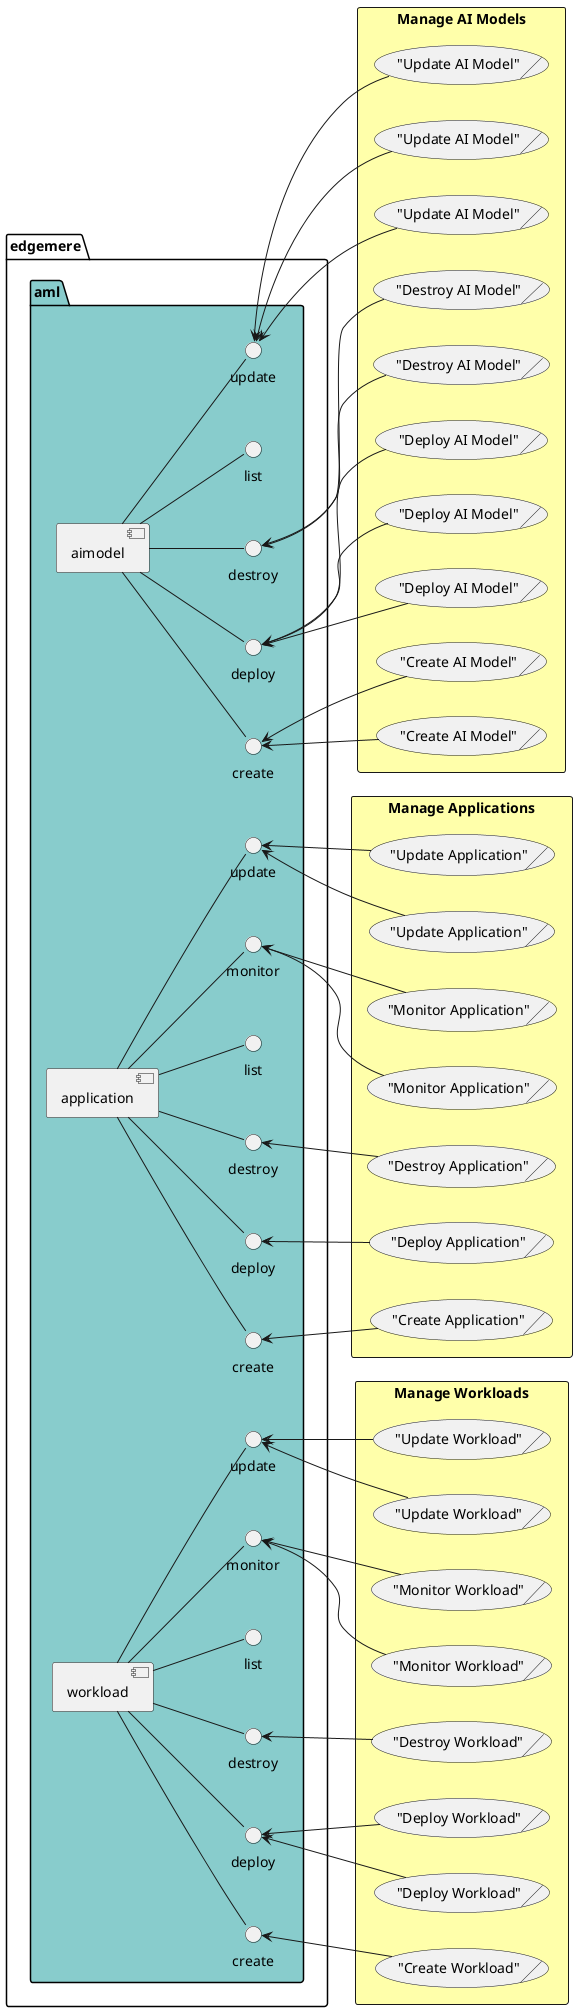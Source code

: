 @startuml
left to right direction


    package "edgemere" as edgemere {
package "aml" as edgemereaml #88cccc {
 component "aimodel" as edgemereamlaimodel
 interface "create" as edgemereamlaimodelcreate
edgemereamlaimodel -- edgemereamlaimodelcreate
}
}

    
    package "edgemere" as edgemere {
package "aml" as edgemereaml #88cccc {
 component "aimodel" as edgemereamlaimodel
 interface "deploy" as edgemereamlaimodeldeploy
edgemereamlaimodel -- edgemereamlaimodeldeploy
}
}

    
    package "edgemere" as edgemere {
package "aml" as edgemereaml #88cccc {
 component "aimodel" as edgemereamlaimodel
 interface "destroy" as edgemereamlaimodeldestroy
edgemereamlaimodel -- edgemereamlaimodeldestroy
}
}

    
    package "edgemere" as edgemere {
package "aml" as edgemereaml #88cccc {
 component "aimodel" as edgemereamlaimodel
 interface "list" as edgemereamlaimodellist
edgemereamlaimodel -- edgemereamlaimodellist
}
}

    
    package "edgemere" as edgemere {
package "aml" as edgemereaml #88cccc {
 component "aimodel" as edgemereamlaimodel
 interface "update" as edgemereamlaimodelupdate
edgemereamlaimodel -- edgemereamlaimodelupdate
}
}

    
    package "edgemere" as edgemere {
package "aml" as edgemereaml #88cccc {
 component "application" as edgemereamlapplication
 interface "create" as edgemereamlapplicationcreate
edgemereamlapplication -- edgemereamlapplicationcreate
}
}

    
    package "edgemere" as edgemere {
package "aml" as edgemereaml #88cccc {
 component "application" as edgemereamlapplication
 interface "deploy" as edgemereamlapplicationdeploy
edgemereamlapplication -- edgemereamlapplicationdeploy
}
}

    
    package "edgemere" as edgemere {
package "aml" as edgemereaml #88cccc {
 component "application" as edgemereamlapplication
 interface "destroy" as edgemereamlapplicationdestroy
edgemereamlapplication -- edgemereamlapplicationdestroy
}
}

    
    package "edgemere" as edgemere {
package "aml" as edgemereaml #88cccc {
 component "application" as edgemereamlapplication
 interface "list" as edgemereamlapplicationlist
edgemereamlapplication -- edgemereamlapplicationlist
}
}

    
    package "edgemere" as edgemere {
package "aml" as edgemereaml #88cccc {
 component "application" as edgemereamlapplication
 interface "monitor" as edgemereamlapplicationmonitor
edgemereamlapplication -- edgemereamlapplicationmonitor
}
}

    
    package "edgemere" as edgemere {
package "aml" as edgemereaml #88cccc {
 component "application" as edgemereamlapplication
 interface "update" as edgemereamlapplicationupdate
edgemereamlapplication -- edgemereamlapplicationupdate
}
}

    
    package "edgemere" as edgemere {
package "aml" as edgemereaml #88cccc {
 component "workload" as edgemereamlworkload
 interface "create" as edgemereamlworkloadcreate
edgemereamlworkload -- edgemereamlworkloadcreate
}
}

    
    package "edgemere" as edgemere {
package "aml" as edgemereaml #88cccc {
 component "workload" as edgemereamlworkload
 interface "deploy" as edgemereamlworkloaddeploy
edgemereamlworkload -- edgemereamlworkloaddeploy
}
}

    
    package "edgemere" as edgemere {
package "aml" as edgemereaml #88cccc {
 component "workload" as edgemereamlworkload
 interface "destroy" as edgemereamlworkloaddestroy
edgemereamlworkload -- edgemereamlworkloaddestroy
}
}

    
    package "edgemere" as edgemere {
package "aml" as edgemereaml #88cccc {
 component "workload" as edgemereamlworkload
 interface "list" as edgemereamlworkloadlist
edgemereamlworkload -- edgemereamlworkloadlist
}
}

    
    package "edgemere" as edgemere {
package "aml" as edgemereaml #88cccc {
 component "workload" as edgemereamlworkload
 interface "monitor" as edgemereamlworkloadmonitor
edgemereamlworkload -- edgemereamlworkloadmonitor
}
}

    
    package "edgemere" as edgemere {
package "aml" as edgemereaml #88cccc {
 component "workload" as edgemereamlworkload
 interface "update" as edgemereamlworkloadupdate
edgemereamlworkload -- edgemereamlworkloadupdate
}
}

    


        rectangle "Manage AI Models" as ManageAIModels #ffffaa {
            ("Create AI Model")/ as ApplicationDeveloperManageAIModelsCreateAIModel
        }
    
    edgemereamlaimodelcreate <-- ApplicationDeveloperManageAIModelsCreateAIModel
    
        rectangle "Manage AI Models" as ManageAIModels #ffffaa {
            ("Create AI Model")/ as DataScientistManageAIModelsCreateAIModel
        }
    
    edgemereamlaimodelcreate <-- DataScientistManageAIModelsCreateAIModel
    
        rectangle "Manage AI Models" as ManageAIModels #ffffaa {
            ("Deploy AI Model")/ as DevOpsEngineerManageAIModelsDeployAIModel
        }
    
    edgemereamlaimodeldeploy <-- DevOpsEngineerManageAIModelsDeployAIModel
    
        rectangle "Manage AI Models" as ManageAIModels #ffffaa {
            ("Deploy AI Model")/ as ApplicationDeveloperManageAIModelsDeployAIModel
        }
    
    edgemereamlaimodeldeploy <-- ApplicationDeveloperManageAIModelsDeployAIModel
    
        rectangle "Manage AI Models" as ManageAIModels #ffffaa {
            ("Deploy AI Model")/ as DataEngineerManageAIModelsDeployAIModel
        }
    
    edgemereamlaimodeldeploy <-- DataEngineerManageAIModelsDeployAIModel
    
        rectangle "Manage AI Models" as ManageAIModels #ffffaa {
            ("Destroy AI Model")/ as DataEngineerManageAIModelsDestroyAIModel
        }
    
    edgemereamlaimodeldestroy <-- DataEngineerManageAIModelsDestroyAIModel
    
        rectangle "Manage AI Models" as ManageAIModels #ffffaa {
            ("Destroy AI Model")/ as ApplicationDeveloperManageAIModelsDestroyAIModel
        }
    
    edgemereamlaimodeldestroy <-- ApplicationDeveloperManageAIModelsDestroyAIModel
    
        rectangle "Manage AI Models" as ManageAIModels #ffffaa {
            ("Update AI Model")/ as DataEngineerManageAIModelsUpdateAIModel
        }
    
    edgemereamlaimodelupdate <-- DataEngineerManageAIModelsUpdateAIModel
    
        rectangle "Manage AI Models" as ManageAIModels #ffffaa {
            ("Update AI Model")/ as DevOpsEngineerManageAIModelsUpdateAIModel
        }
    
    edgemereamlaimodelupdate <-- DevOpsEngineerManageAIModelsUpdateAIModel
    
        rectangle "Manage AI Models" as ManageAIModels #ffffaa {
            ("Update AI Model")/ as ApplicationDeveloperManageAIModelsUpdateAIModel
        }
    
    edgemereamlaimodelupdate <-- ApplicationDeveloperManageAIModelsUpdateAIModel
    

        rectangle "Manage Applications" as ManageApplications #ffffaa {
            ("Create Application")/ as ApplicationDeveloperManageApplicationsCreateApplication
        }
    
    edgemereamlapplicationcreate <-- ApplicationDeveloperManageApplicationsCreateApplication
    
        rectangle "Manage Applications" as ManageApplications #ffffaa {
            ("Deploy Application")/ as DevOpsEngineerManageApplicationsDeployApplication
        }
    
    edgemereamlapplicationdeploy <-- DevOpsEngineerManageApplicationsDeployApplication
    
        rectangle "Manage Applications" as ManageApplications #ffffaa {
            ("Destroy Application")/ as DevOpsEngineerManageApplicationsDestroyApplication
        }
    
    edgemereamlapplicationdestroy <-- DevOpsEngineerManageApplicationsDestroyApplication
    
        rectangle "Manage Applications" as ManageApplications #ffffaa {
            ("Monitor Application")/ as DevOpsEngineerManageApplicationsMonitorApplication
        }
    
    edgemereamlapplicationmonitor <-- DevOpsEngineerManageApplicationsMonitorApplication
    
        rectangle "Manage Applications" as ManageApplications #ffffaa {
            ("Monitor Application")/ as ApplicationDeveloperManageApplicationsMonitorApplication
        }
    
    edgemereamlapplicationmonitor <-- ApplicationDeveloperManageApplicationsMonitorApplication
    
        rectangle "Manage Applications" as ManageApplications #ffffaa {
            ("Update Application")/ as ApplicationDeveloperManageApplicationsUpdateApplication
        }
    
    edgemereamlapplicationupdate <-- ApplicationDeveloperManageApplicationsUpdateApplication
    
        rectangle "Manage Applications" as ManageApplications #ffffaa {
            ("Update Application")/ as DevOpsEngineerManageApplicationsUpdateApplication
        }
    
    edgemereamlapplicationupdate <-- DevOpsEngineerManageApplicationsUpdateApplication
    

        rectangle "Manage Workloads" as ManageWorkloads #ffffaa {
            ("Create Workload")/ as ApplicationDeveloperManageWorkloadsCreateWorkload
        }
    
    edgemereamlworkloadcreate <-- ApplicationDeveloperManageWorkloadsCreateWorkload
    
        rectangle "Manage Workloads" as ManageWorkloads #ffffaa {
            ("Deploy Workload")/ as ApplicationDeveloperManageWorkloadsDeployWorkload
        }
    
    edgemereamlworkloaddeploy <-- ApplicationDeveloperManageWorkloadsDeployWorkload
    
        rectangle "Manage Workloads" as ManageWorkloads #ffffaa {
            ("Deploy Workload")/ as DevOpsEngineerManageWorkloadsDeployWorkload
        }
    
    edgemereamlworkloaddeploy <-- DevOpsEngineerManageWorkloadsDeployWorkload
    
        rectangle "Manage Workloads" as ManageWorkloads #ffffaa {
            ("Destroy Workload")/ as DevOpsEngineerManageWorkloadsDestroyWorkload
        }
    
    edgemereamlworkloaddestroy <-- DevOpsEngineerManageWorkloadsDestroyWorkload
    
        rectangle "Manage Workloads" as ManageWorkloads #ffffaa {
            ("Monitor Workload")/ as ApplicationDeveloperManageWorkloadsMonitorWorkload
        }
    
    edgemereamlworkloadmonitor <-- ApplicationDeveloperManageWorkloadsMonitorWorkload
    
        rectangle "Manage Workloads" as ManageWorkloads #ffffaa {
            ("Monitor Workload")/ as DevOpsEngineerManageWorkloadsMonitorWorkload
        }
    
    edgemereamlworkloadmonitor <-- DevOpsEngineerManageWorkloadsMonitorWorkload
    
        rectangle "Manage Workloads" as ManageWorkloads #ffffaa {
            ("Update Workload")/ as ApplicationDeveloperManageWorkloadsUpdateWorkload
        }
    
    edgemereamlworkloadupdate <-- ApplicationDeveloperManageWorkloadsUpdateWorkload
    
        rectangle "Manage Workloads" as ManageWorkloads #ffffaa {
            ("Update Workload")/ as DevOpsEngineerManageWorkloadsUpdateWorkload
        }
    
    edgemereamlworkloadupdate <-- DevOpsEngineerManageWorkloadsUpdateWorkload
    


























@enduml
